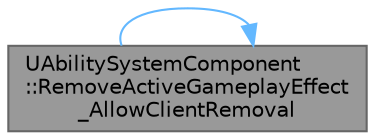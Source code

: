 digraph "UAbilitySystemComponent::RemoveActiveGameplayEffect_AllowClientRemoval"
{
 // INTERACTIVE_SVG=YES
 // LATEX_PDF_SIZE
  bgcolor="transparent";
  edge [fontname=Helvetica,fontsize=10,labelfontname=Helvetica,labelfontsize=10];
  node [fontname=Helvetica,fontsize=10,shape=box,height=0.2,width=0.4];
  rankdir="LR";
  Node1 [id="Node000001",label="UAbilitySystemComponent\l::RemoveActiveGameplayEffect\l_AllowClientRemoval",height=0.2,width=0.4,color="gray40", fillcolor="grey60", style="filled", fontcolor="black",tooltip="A version of RemoveActiveGameplayEffect that allows us to remove it even when we don't have authority..."];
  Node1 -> Node1 [id="edge1_Node000001_Node000001",color="steelblue1",style="solid",tooltip=" "];
}
